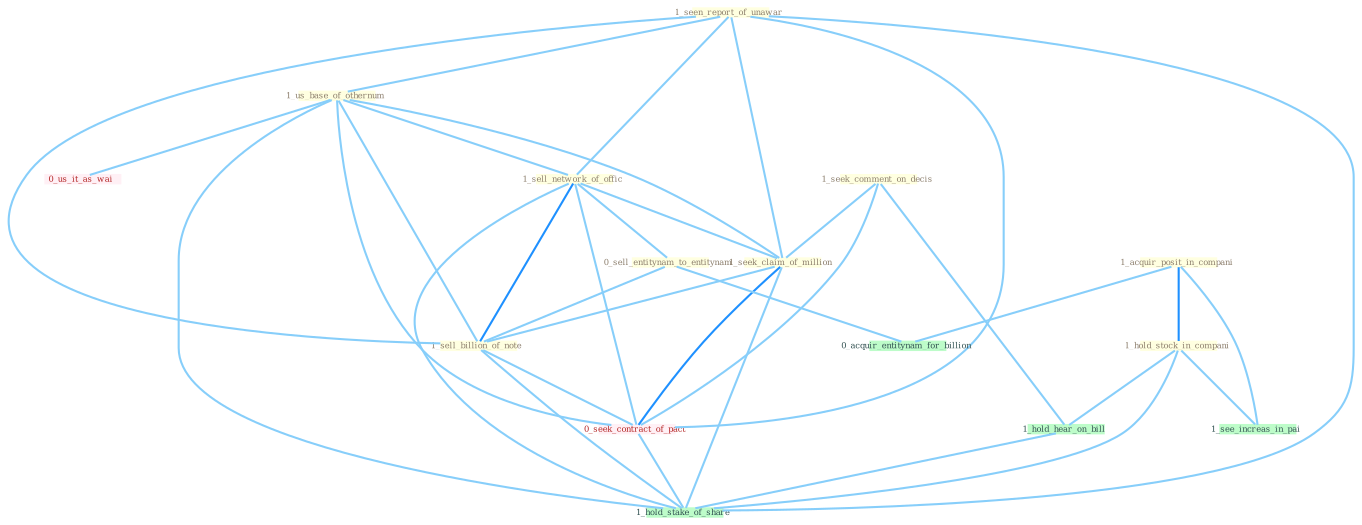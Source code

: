Graph G{ 
    node
    [shape=polygon,style=filled,width=.5,height=.06,color="#BDFCC9",fixedsize=true,fontsize=4,
    fontcolor="#2f4f4f"];
    {node
    [color="#ffffe0", fontcolor="#8b7d6b"] "1_seek_comment_on_decis " "1_seen_report_of_unawar " "1_us_base_of_othernum " "1_acquir_posit_in_compani " "1_sell_network_of_offic " "1_hold_stock_in_compani " "1_seek_claim_of_million " "0_sell_entitynam_to_entitynam " "1_sell_billion_of_note "}
{node [color="#fff0f5", fontcolor="#b22222"] "0_seek_contract_of_pact " "0_us_it_as_wai "}
edge [color="#B0E2FF"];

	"1_seek_comment_on_decis " -- "1_seek_claim_of_million " [w="1", color="#87cefa" ];
	"1_seek_comment_on_decis " -- "0_seek_contract_of_pact " [w="1", color="#87cefa" ];
	"1_seek_comment_on_decis " -- "1_hold_hear_on_bill " [w="1", color="#87cefa" ];
	"1_seen_report_of_unawar " -- "1_us_base_of_othernum " [w="1", color="#87cefa" ];
	"1_seen_report_of_unawar " -- "1_sell_network_of_offic " [w="1", color="#87cefa" ];
	"1_seen_report_of_unawar " -- "1_seek_claim_of_million " [w="1", color="#87cefa" ];
	"1_seen_report_of_unawar " -- "1_sell_billion_of_note " [w="1", color="#87cefa" ];
	"1_seen_report_of_unawar " -- "0_seek_contract_of_pact " [w="1", color="#87cefa" ];
	"1_seen_report_of_unawar " -- "1_hold_stake_of_share " [w="1", color="#87cefa" ];
	"1_us_base_of_othernum " -- "1_sell_network_of_offic " [w="1", color="#87cefa" ];
	"1_us_base_of_othernum " -- "1_seek_claim_of_million " [w="1", color="#87cefa" ];
	"1_us_base_of_othernum " -- "1_sell_billion_of_note " [w="1", color="#87cefa" ];
	"1_us_base_of_othernum " -- "0_seek_contract_of_pact " [w="1", color="#87cefa" ];
	"1_us_base_of_othernum " -- "0_us_it_as_wai " [w="1", color="#87cefa" ];
	"1_us_base_of_othernum " -- "1_hold_stake_of_share " [w="1", color="#87cefa" ];
	"1_acquir_posit_in_compani " -- "1_hold_stock_in_compani " [w="2", color="#1e90ff" , len=0.8];
	"1_acquir_posit_in_compani " -- "0_acquir_entitynam_for_billion " [w="1", color="#87cefa" ];
	"1_acquir_posit_in_compani " -- "1_see_increas_in_pai " [w="1", color="#87cefa" ];
	"1_sell_network_of_offic " -- "1_seek_claim_of_million " [w="1", color="#87cefa" ];
	"1_sell_network_of_offic " -- "0_sell_entitynam_to_entitynam " [w="1", color="#87cefa" ];
	"1_sell_network_of_offic " -- "1_sell_billion_of_note " [w="2", color="#1e90ff" , len=0.8];
	"1_sell_network_of_offic " -- "0_seek_contract_of_pact " [w="1", color="#87cefa" ];
	"1_sell_network_of_offic " -- "1_hold_stake_of_share " [w="1", color="#87cefa" ];
	"1_hold_stock_in_compani " -- "1_see_increas_in_pai " [w="1", color="#87cefa" ];
	"1_hold_stock_in_compani " -- "1_hold_hear_on_bill " [w="1", color="#87cefa" ];
	"1_hold_stock_in_compani " -- "1_hold_stake_of_share " [w="1", color="#87cefa" ];
	"1_seek_claim_of_million " -- "1_sell_billion_of_note " [w="1", color="#87cefa" ];
	"1_seek_claim_of_million " -- "0_seek_contract_of_pact " [w="2", color="#1e90ff" , len=0.8];
	"1_seek_claim_of_million " -- "1_hold_stake_of_share " [w="1", color="#87cefa" ];
	"0_sell_entitynam_to_entitynam " -- "1_sell_billion_of_note " [w="1", color="#87cefa" ];
	"0_sell_entitynam_to_entitynam " -- "0_acquir_entitynam_for_billion " [w="1", color="#87cefa" ];
	"1_sell_billion_of_note " -- "0_seek_contract_of_pact " [w="1", color="#87cefa" ];
	"1_sell_billion_of_note " -- "1_hold_stake_of_share " [w="1", color="#87cefa" ];
	"0_seek_contract_of_pact " -- "1_hold_stake_of_share " [w="1", color="#87cefa" ];
	"1_hold_hear_on_bill " -- "1_hold_stake_of_share " [w="1", color="#87cefa" ];
}